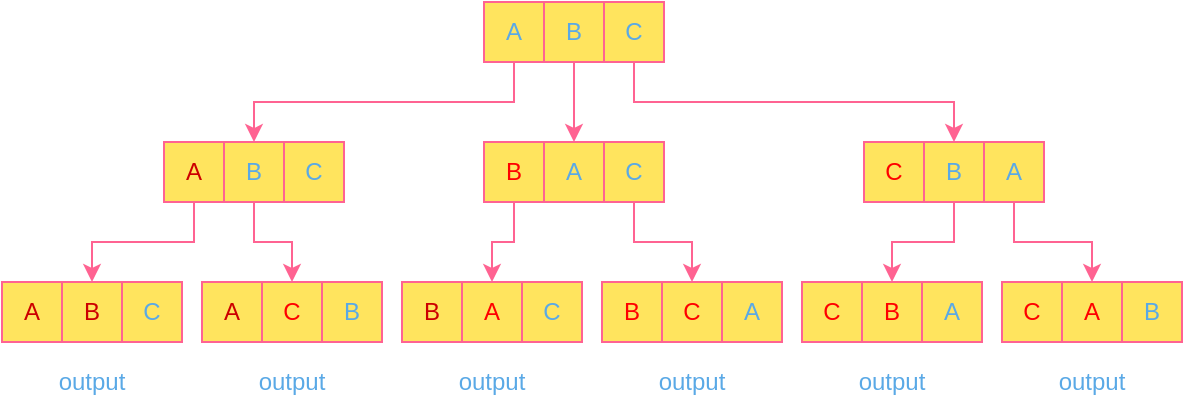 <mxfile version="13.10.0" type="embed">
    <diagram id="L9TMQdEW4zl2TrCs160s" name="Page-1">
        <mxGraphModel dx="1004" dy="790" grid="1" gridSize="10" guides="1" tooltips="1" connect="1" arrows="1" fold="1" page="1" pageScale="1" pageWidth="827" pageHeight="1169" math="0" shadow="0">
            <root>
                <mxCell id="0"/>
                <mxCell id="1" parent="0"/>
                <mxCell id="14" style="edgeStyle=orthogonalEdgeStyle;rounded=0;orthogonalLoop=1;jettySize=auto;html=1;exitX=0.5;exitY=1;exitDx=0;exitDy=0;entryX=0.5;entryY=0;entryDx=0;entryDy=0;strokeColor=#FF6392;fontColor=#5AA9E6;" edge="1" parent="1" source="2" target="6">
                    <mxGeometry relative="1" as="geometry"/>
                </mxCell>
                <mxCell id="2" value="A" style="rounded=0;whiteSpace=wrap;html=1;fillColor=#FFE45E;strokeColor=#FF6392;fontColor=#5AA9E6;" vertex="1" parent="1">
                    <mxGeometry x="360" y="120" width="30" height="30" as="geometry"/>
                </mxCell>
                <mxCell id="15" style="edgeStyle=orthogonalEdgeStyle;rounded=0;orthogonalLoop=1;jettySize=auto;html=1;exitX=0.5;exitY=1;exitDx=0;exitDy=0;entryX=0.5;entryY=0;entryDx=0;entryDy=0;strokeColor=#FF6392;fontColor=#5AA9E6;" edge="1" parent="1" source="3" target="9">
                    <mxGeometry relative="1" as="geometry"/>
                </mxCell>
                <mxCell id="3" value="B" style="rounded=0;whiteSpace=wrap;html=1;fillColor=#FFE45E;strokeColor=#FF6392;fontColor=#5AA9E6;" vertex="1" parent="1">
                    <mxGeometry x="390" y="120" width="30" height="30" as="geometry"/>
                </mxCell>
                <mxCell id="16" style="edgeStyle=orthogonalEdgeStyle;rounded=0;orthogonalLoop=1;jettySize=auto;html=1;exitX=0.5;exitY=1;exitDx=0;exitDy=0;entryX=0.5;entryY=0;entryDx=0;entryDy=0;strokeColor=#FF6392;fontColor=#5AA9E6;" edge="1" parent="1" source="4" target="12">
                    <mxGeometry relative="1" as="geometry"/>
                </mxCell>
                <mxCell id="4" value="C" style="rounded=0;whiteSpace=wrap;html=1;fillColor=#FFE45E;strokeColor=#FF6392;fontColor=#5AA9E6;" vertex="1" parent="1">
                    <mxGeometry x="420" y="120" width="30" height="30" as="geometry"/>
                </mxCell>
                <mxCell id="35" style="edgeStyle=orthogonalEdgeStyle;rounded=0;orthogonalLoop=1;jettySize=auto;html=1;exitX=0.5;exitY=1;exitDx=0;exitDy=0;strokeColor=#FF6392;fontColor=#5AA9E6;" edge="1" parent="1" source="5" target="18">
                    <mxGeometry relative="1" as="geometry"/>
                </mxCell>
                <mxCell id="5" value="&lt;font color=&quot;#cc0000&quot;&gt;A&lt;/font&gt;" style="rounded=0;whiteSpace=wrap;html=1;fillColor=#FFE45E;strokeColor=#FF6392;fontColor=#5AA9E6;" vertex="1" parent="1">
                    <mxGeometry x="200" y="190" width="30" height="30" as="geometry"/>
                </mxCell>
                <mxCell id="36" style="edgeStyle=orthogonalEdgeStyle;rounded=0;orthogonalLoop=1;jettySize=auto;html=1;exitX=0.5;exitY=1;exitDx=0;exitDy=0;entryX=0.5;entryY=0;entryDx=0;entryDy=0;strokeColor=#FF6392;fontColor=#5AA9E6;" edge="1" parent="1" source="6" target="21">
                    <mxGeometry relative="1" as="geometry"/>
                </mxCell>
                <mxCell id="6" value="B" style="rounded=0;whiteSpace=wrap;html=1;fillColor=#FFE45E;strokeColor=#FF6392;fontColor=#5AA9E6;" vertex="1" parent="1">
                    <mxGeometry x="230" y="190" width="30" height="30" as="geometry"/>
                </mxCell>
                <mxCell id="7" value="C" style="rounded=0;whiteSpace=wrap;html=1;fillColor=#FFE45E;strokeColor=#FF6392;fontColor=#5AA9E6;" vertex="1" parent="1">
                    <mxGeometry x="260" y="190" width="30" height="30" as="geometry"/>
                </mxCell>
                <mxCell id="37" style="edgeStyle=orthogonalEdgeStyle;rounded=0;orthogonalLoop=1;jettySize=auto;html=1;exitX=0.5;exitY=1;exitDx=0;exitDy=0;entryX=0.5;entryY=0;entryDx=0;entryDy=0;strokeColor=#FF6392;fontColor=#5AA9E6;" edge="1" parent="1" source="8" target="24">
                    <mxGeometry relative="1" as="geometry"/>
                </mxCell>
                <mxCell id="8" value="&lt;font color=&quot;#ff0000&quot;&gt;B&lt;/font&gt;" style="rounded=0;whiteSpace=wrap;html=1;fillColor=#FFE45E;strokeColor=#FF6392;fontColor=#5AA9E6;" vertex="1" parent="1">
                    <mxGeometry x="360" y="190" width="30" height="30" as="geometry"/>
                </mxCell>
                <mxCell id="38" style="edgeStyle=orthogonalEdgeStyle;rounded=0;orthogonalLoop=1;jettySize=auto;html=1;exitX=0.5;exitY=1;exitDx=0;exitDy=0;entryX=0.5;entryY=0;entryDx=0;entryDy=0;strokeColor=#FF6392;fontColor=#5AA9E6;" edge="1" parent="1" source="10" target="27">
                    <mxGeometry relative="1" as="geometry"/>
                </mxCell>
                <mxCell id="9" value="A" style="rounded=0;whiteSpace=wrap;html=1;fillColor=#FFE45E;strokeColor=#FF6392;fontColor=#5AA9E6;" vertex="1" parent="1">
                    <mxGeometry x="390" y="190" width="30" height="30" as="geometry"/>
                </mxCell>
                <mxCell id="10" value="C" style="rounded=0;whiteSpace=wrap;html=1;fillColor=#FFE45E;strokeColor=#FF6392;fontColor=#5AA9E6;" vertex="1" parent="1">
                    <mxGeometry x="420" y="190" width="30" height="30" as="geometry"/>
                </mxCell>
                <mxCell id="11" value="&lt;font color=&quot;#ff0000&quot;&gt;C&lt;/font&gt;" style="rounded=0;whiteSpace=wrap;html=1;fillColor=#FFE45E;strokeColor=#FF6392;fontColor=#5AA9E6;" vertex="1" parent="1">
                    <mxGeometry x="550" y="190" width="30" height="30" as="geometry"/>
                </mxCell>
                <mxCell id="39" style="edgeStyle=orthogonalEdgeStyle;rounded=0;orthogonalLoop=1;jettySize=auto;html=1;exitX=0.5;exitY=1;exitDx=0;exitDy=0;entryX=0.5;entryY=0;entryDx=0;entryDy=0;strokeColor=#FF6392;fontColor=#5AA9E6;" edge="1" parent="1" source="12" target="30">
                    <mxGeometry relative="1" as="geometry"/>
                </mxCell>
                <mxCell id="12" value="B" style="rounded=0;whiteSpace=wrap;html=1;fillColor=#FFE45E;strokeColor=#FF6392;fontColor=#5AA9E6;" vertex="1" parent="1">
                    <mxGeometry x="580" y="190" width="30" height="30" as="geometry"/>
                </mxCell>
                <mxCell id="41" style="edgeStyle=orthogonalEdgeStyle;rounded=0;orthogonalLoop=1;jettySize=auto;html=1;exitX=0.5;exitY=1;exitDx=0;exitDy=0;entryX=0.5;entryY=0;entryDx=0;entryDy=0;strokeColor=#FF6392;fontColor=#5AA9E6;" edge="1" parent="1" source="13" target="33">
                    <mxGeometry relative="1" as="geometry"/>
                </mxCell>
                <mxCell id="13" value="A" style="rounded=0;whiteSpace=wrap;html=1;fillColor=#FFE45E;strokeColor=#FF6392;fontColor=#5AA9E6;" vertex="1" parent="1">
                    <mxGeometry x="610" y="190" width="30" height="30" as="geometry"/>
                </mxCell>
                <mxCell id="17" value="&lt;font color=&quot;#cc0000&quot;&gt;A&lt;/font&gt;" style="rounded=0;whiteSpace=wrap;html=1;fillColor=#FFE45E;strokeColor=#FF6392;fontColor=#5AA9E6;" vertex="1" parent="1">
                    <mxGeometry x="119" y="260" width="30" height="30" as="geometry"/>
                </mxCell>
                <mxCell id="18" value="&lt;font color=&quot;#cc0000&quot;&gt;B&lt;/font&gt;" style="rounded=0;whiteSpace=wrap;html=1;fillColor=#FFE45E;strokeColor=#FF6392;fontColor=#5AA9E6;" vertex="1" parent="1">
                    <mxGeometry x="149" y="260" width="30" height="30" as="geometry"/>
                </mxCell>
                <mxCell id="19" value="C" style="rounded=0;whiteSpace=wrap;html=1;fillColor=#FFE45E;strokeColor=#FF6392;fontColor=#5AA9E6;" vertex="1" parent="1">
                    <mxGeometry x="179" y="260" width="30" height="30" as="geometry"/>
                </mxCell>
                <mxCell id="20" value="&lt;font color=&quot;#cc0000&quot;&gt;A&lt;/font&gt;" style="rounded=0;whiteSpace=wrap;html=1;fillColor=#FFE45E;strokeColor=#FF6392;fontColor=#5AA9E6;" vertex="1" parent="1">
                    <mxGeometry x="219" y="260" width="30" height="30" as="geometry"/>
                </mxCell>
                <mxCell id="21" value="&lt;font color=&quot;#ff0000&quot;&gt;C&lt;/font&gt;" style="rounded=0;whiteSpace=wrap;html=1;fillColor=#FFE45E;strokeColor=#FF6392;fontColor=#5AA9E6;" vertex="1" parent="1">
                    <mxGeometry x="249" y="260" width="30" height="30" as="geometry"/>
                </mxCell>
                <mxCell id="22" value="B" style="rounded=0;whiteSpace=wrap;html=1;fillColor=#FFE45E;strokeColor=#FF6392;fontColor=#5AA9E6;" vertex="1" parent="1">
                    <mxGeometry x="279" y="260" width="30" height="30" as="geometry"/>
                </mxCell>
                <mxCell id="23" value="&lt;font color=&quot;#cc0000&quot;&gt;B&lt;/font&gt;" style="rounded=0;whiteSpace=wrap;html=1;fillColor=#FFE45E;strokeColor=#FF6392;fontColor=#5AA9E6;" vertex="1" parent="1">
                    <mxGeometry x="319" y="260" width="30" height="30" as="geometry"/>
                </mxCell>
                <mxCell id="24" value="&lt;font color=&quot;#ff0000&quot;&gt;A&lt;/font&gt;" style="rounded=0;whiteSpace=wrap;html=1;fillColor=#FFE45E;strokeColor=#FF6392;fontColor=#5AA9E6;" vertex="1" parent="1">
                    <mxGeometry x="349" y="260" width="30" height="30" as="geometry"/>
                </mxCell>
                <mxCell id="25" value="C" style="rounded=0;whiteSpace=wrap;html=1;fillColor=#FFE45E;strokeColor=#FF6392;fontColor=#5AA9E6;" vertex="1" parent="1">
                    <mxGeometry x="379" y="260" width="30" height="30" as="geometry"/>
                </mxCell>
                <mxCell id="26" value="&lt;font color=&quot;#ff0000&quot;&gt;B&lt;/font&gt;" style="rounded=0;whiteSpace=wrap;html=1;fillColor=#FFE45E;strokeColor=#FF6392;fontColor=#5AA9E6;" vertex="1" parent="1">
                    <mxGeometry x="419" y="260" width="30" height="30" as="geometry"/>
                </mxCell>
                <mxCell id="27" value="&lt;font color=&quot;#ff0000&quot;&gt;C&lt;/font&gt;" style="rounded=0;whiteSpace=wrap;html=1;fillColor=#FFE45E;strokeColor=#FF6392;fontColor=#5AA9E6;" vertex="1" parent="1">
                    <mxGeometry x="449" y="260" width="30" height="30" as="geometry"/>
                </mxCell>
                <mxCell id="28" value="A" style="rounded=0;whiteSpace=wrap;html=1;fillColor=#FFE45E;strokeColor=#FF6392;fontColor=#5AA9E6;" vertex="1" parent="1">
                    <mxGeometry x="479" y="260" width="30" height="30" as="geometry"/>
                </mxCell>
                <mxCell id="29" value="&lt;font color=&quot;#ff0000&quot;&gt;C&lt;/font&gt;" style="rounded=0;whiteSpace=wrap;html=1;fillColor=#FFE45E;strokeColor=#FF6392;fontColor=#5AA9E6;" vertex="1" parent="1">
                    <mxGeometry x="519" y="260" width="30" height="30" as="geometry"/>
                </mxCell>
                <mxCell id="30" value="&lt;font color=&quot;#ff0000&quot;&gt;B&lt;/font&gt;" style="rounded=0;whiteSpace=wrap;html=1;fillColor=#FFE45E;strokeColor=#FF6392;fontColor=#5AA9E6;" vertex="1" parent="1">
                    <mxGeometry x="549" y="260" width="30" height="30" as="geometry"/>
                </mxCell>
                <mxCell id="31" value="A" style="rounded=0;whiteSpace=wrap;html=1;fillColor=#FFE45E;strokeColor=#FF6392;fontColor=#5AA9E6;" vertex="1" parent="1">
                    <mxGeometry x="579" y="260" width="30" height="30" as="geometry"/>
                </mxCell>
                <mxCell id="32" value="&lt;font color=&quot;#ff0000&quot;&gt;C&lt;/font&gt;" style="rounded=0;whiteSpace=wrap;html=1;fillColor=#FFE45E;strokeColor=#FF6392;fontColor=#5AA9E6;" vertex="1" parent="1">
                    <mxGeometry x="619" y="260" width="30" height="30" as="geometry"/>
                </mxCell>
                <mxCell id="33" value="&lt;font color=&quot;#ff0000&quot;&gt;A&lt;/font&gt;" style="rounded=0;whiteSpace=wrap;html=1;fillColor=#FFE45E;strokeColor=#FF6392;fontColor=#5AA9E6;" vertex="1" parent="1">
                    <mxGeometry x="649" y="260" width="30" height="30" as="geometry"/>
                </mxCell>
                <mxCell id="34" value="B" style="rounded=0;whiteSpace=wrap;html=1;fillColor=#FFE45E;strokeColor=#FF6392;fontColor=#5AA9E6;" vertex="1" parent="1">
                    <mxGeometry x="679" y="260" width="30" height="30" as="geometry"/>
                </mxCell>
                <mxCell id="49" value="output" style="text;html=1;strokeColor=none;fillColor=none;align=center;verticalAlign=middle;whiteSpace=wrap;rounded=0;fontColor=#5AA9E6;" vertex="1" parent="1">
                    <mxGeometry x="144" y="300" width="40" height="20" as="geometry"/>
                </mxCell>
                <mxCell id="50" value="output" style="text;html=1;strokeColor=none;fillColor=none;align=center;verticalAlign=middle;whiteSpace=wrap;rounded=0;fontColor=#5AA9E6;" vertex="1" parent="1">
                    <mxGeometry x="244" y="300" width="40" height="20" as="geometry"/>
                </mxCell>
                <mxCell id="51" value="output" style="text;html=1;strokeColor=none;fillColor=none;align=center;verticalAlign=middle;whiteSpace=wrap;rounded=0;fontColor=#5AA9E6;" vertex="1" parent="1">
                    <mxGeometry x="344" y="300" width="40" height="20" as="geometry"/>
                </mxCell>
                <mxCell id="53" value="output" style="text;html=1;strokeColor=none;fillColor=none;align=center;verticalAlign=middle;whiteSpace=wrap;rounded=0;fontColor=#5AA9E6;" vertex="1" parent="1">
                    <mxGeometry x="444" y="300" width="40" height="20" as="geometry"/>
                </mxCell>
                <mxCell id="54" value="output" style="text;html=1;strokeColor=none;fillColor=none;align=center;verticalAlign=middle;whiteSpace=wrap;rounded=0;fontColor=#5AA9E6;" vertex="1" parent="1">
                    <mxGeometry x="544" y="300" width="40" height="20" as="geometry"/>
                </mxCell>
                <mxCell id="55" value="output" style="text;html=1;strokeColor=none;fillColor=none;align=center;verticalAlign=middle;whiteSpace=wrap;rounded=0;fontColor=#5AA9E6;" vertex="1" parent="1">
                    <mxGeometry x="644" y="300" width="40" height="20" as="geometry"/>
                </mxCell>
            </root>
        </mxGraphModel>
    </diagram>
</mxfile>